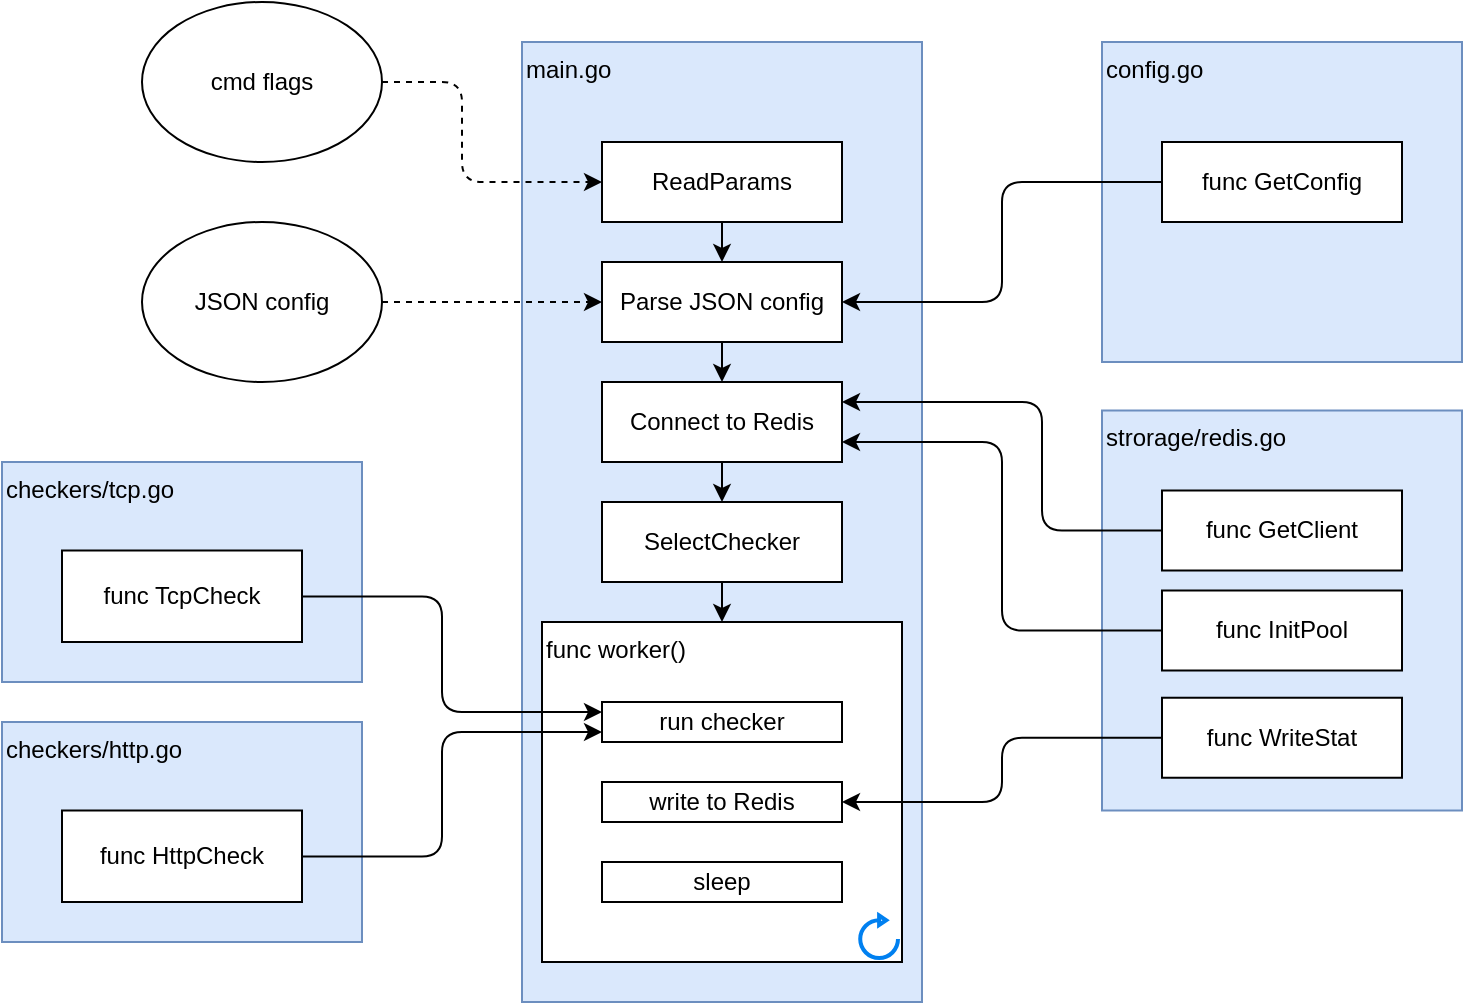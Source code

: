 <mxfile>
    <diagram id="kRr6vVr32g8_tyKmeHkX" name="Страница 1">
        <mxGraphModel dx="1447" dy="365" grid="1" gridSize="10" guides="1" tooltips="1" connect="1" arrows="1" fold="1" page="1" pageScale="1" pageWidth="827" pageHeight="1169" math="0" shadow="0">
            <root>
                <mxCell id="0"/>
                <mxCell id="1" parent="0"/>
                <mxCell id="2" value="main.go" style="rounded=0;whiteSpace=wrap;html=1;align=left;verticalAlign=top;fillColor=#dae8fc;strokeColor=#6c8ebf;" parent="1" vertex="1">
                    <mxGeometry x="180" y="90" width="200" height="480" as="geometry"/>
                </mxCell>
                <mxCell id="9" style="edgeStyle=orthogonalEdgeStyle;html=1;entryX=0.5;entryY=0;entryDx=0;entryDy=0;" parent="1" source="3" target="6" edge="1">
                    <mxGeometry relative="1" as="geometry"/>
                </mxCell>
                <mxCell id="3" value="ReadParams" style="rounded=0;whiteSpace=wrap;html=1;" parent="1" vertex="1">
                    <mxGeometry x="220" y="140" width="120" height="40" as="geometry"/>
                </mxCell>
                <mxCell id="5" style="edgeStyle=orthogonalEdgeStyle;html=1;dashed=1;" parent="1" source="4" target="3" edge="1">
                    <mxGeometry relative="1" as="geometry">
                        <Array as="points">
                            <mxPoint x="150" y="110"/>
                            <mxPoint x="150" y="160"/>
                        </Array>
                    </mxGeometry>
                </mxCell>
                <mxCell id="4" value="cmd flags" style="ellipse;whiteSpace=wrap;html=1;" parent="1" vertex="1">
                    <mxGeometry x="-10" y="70" width="120" height="80" as="geometry"/>
                </mxCell>
                <mxCell id="11" style="edgeStyle=orthogonalEdgeStyle;html=1;entryX=0.5;entryY=0;entryDx=0;entryDy=0;" parent="1" source="6" target="10" edge="1">
                    <mxGeometry relative="1" as="geometry"/>
                </mxCell>
                <mxCell id="6" value="Parse JSON config" style="rounded=0;whiteSpace=wrap;html=1;" parent="1" vertex="1">
                    <mxGeometry x="220" y="200" width="120" height="40" as="geometry"/>
                </mxCell>
                <mxCell id="8" style="edgeStyle=orthogonalEdgeStyle;html=1;dashed=1;" parent="1" source="7" target="6" edge="1">
                    <mxGeometry relative="1" as="geometry"/>
                </mxCell>
                <mxCell id="7" value="JSON config" style="ellipse;whiteSpace=wrap;html=1;" parent="1" vertex="1">
                    <mxGeometry x="-10" y="180" width="120" height="80" as="geometry"/>
                </mxCell>
                <mxCell id="13" style="edgeStyle=orthogonalEdgeStyle;html=1;" parent="1" source="10" target="12" edge="1">
                    <mxGeometry relative="1" as="geometry"/>
                </mxCell>
                <mxCell id="10" value="Connect to Redis" style="rounded=0;whiteSpace=wrap;html=1;" parent="1" vertex="1">
                    <mxGeometry x="220" y="260" width="120" height="40" as="geometry"/>
                </mxCell>
                <mxCell id="15" style="edgeStyle=orthogonalEdgeStyle;html=1;entryX=0.5;entryY=0;entryDx=0;entryDy=0;" parent="1" source="12" target="14" edge="1">
                    <mxGeometry relative="1" as="geometry"/>
                </mxCell>
                <mxCell id="12" value="SelectChecker" style="rounded=0;whiteSpace=wrap;html=1;" parent="1" vertex="1">
                    <mxGeometry x="220" y="320" width="120" height="40" as="geometry"/>
                </mxCell>
                <mxCell id="14" value="func worker()" style="rounded=0;whiteSpace=wrap;html=1;align=left;verticalAlign=top;" parent="1" vertex="1">
                    <mxGeometry x="190" y="380" width="180" height="170" as="geometry"/>
                </mxCell>
                <mxCell id="16" value="" style="html=1;verticalLabelPosition=bottom;align=center;labelBackgroundColor=#ffffff;verticalAlign=top;strokeWidth=2;strokeColor=#0080F0;shadow=0;dashed=0;shape=mxgraph.ios7.icons.reload;" parent="1" vertex="1">
                    <mxGeometry x="349.11" y="526.75" width="18.89" height="21.25" as="geometry"/>
                </mxCell>
                <mxCell id="17" value="run checker" style="rounded=0;whiteSpace=wrap;html=1;" parent="1" vertex="1">
                    <mxGeometry x="220" y="420" width="120" height="20" as="geometry"/>
                </mxCell>
                <mxCell id="18" value="write to Redis" style="rounded=0;whiteSpace=wrap;html=1;" parent="1" vertex="1">
                    <mxGeometry x="220" y="460" width="120" height="20" as="geometry"/>
                </mxCell>
                <mxCell id="19" value="sleep" style="rounded=0;whiteSpace=wrap;html=1;" parent="1" vertex="1">
                    <mxGeometry x="220" y="500" width="120" height="20" as="geometry"/>
                </mxCell>
                <mxCell id="20" value="strorage/redis.go" style="rounded=0;whiteSpace=wrap;html=1;align=left;verticalAlign=top;fillColor=#dae8fc;strokeColor=#6c8ebf;" parent="1" vertex="1">
                    <mxGeometry x="470" y="274.25" width="180" height="200" as="geometry"/>
                </mxCell>
                <mxCell id="24" style="edgeStyle=orthogonalEdgeStyle;html=1;entryX=1;entryY=0.25;entryDx=0;entryDy=0;" parent="1" source="21" target="10" edge="1">
                    <mxGeometry relative="1" as="geometry">
                        <Array as="points">
                            <mxPoint x="440" y="334"/>
                            <mxPoint x="440" y="270"/>
                        </Array>
                    </mxGeometry>
                </mxCell>
                <mxCell id="21" value="func GetClient" style="rounded=0;whiteSpace=wrap;html=1;" parent="1" vertex="1">
                    <mxGeometry x="500" y="314.25" width="120" height="40" as="geometry"/>
                </mxCell>
                <mxCell id="25" style="edgeStyle=orthogonalEdgeStyle;html=1;entryX=1;entryY=0.75;entryDx=0;entryDy=0;" parent="1" source="22" target="10" edge="1">
                    <mxGeometry relative="1" as="geometry"/>
                </mxCell>
                <mxCell id="22" value="func InitPool" style="rounded=0;whiteSpace=wrap;html=1;" parent="1" vertex="1">
                    <mxGeometry x="500" y="364.25" width="120" height="40" as="geometry"/>
                </mxCell>
                <mxCell id="27" style="edgeStyle=orthogonalEdgeStyle;html=1;entryX=1;entryY=0.5;entryDx=0;entryDy=0;" parent="1" source="23" target="18" edge="1">
                    <mxGeometry relative="1" as="geometry"/>
                </mxCell>
                <mxCell id="23" value="func WriteStat" style="rounded=0;whiteSpace=wrap;html=1;" parent="1" vertex="1">
                    <mxGeometry x="500" y="417.87" width="120" height="40" as="geometry"/>
                </mxCell>
                <mxCell id="28" value="checkers/tcp.go" style="rounded=0;whiteSpace=wrap;html=1;align=left;verticalAlign=top;fillColor=#dae8fc;strokeColor=#6c8ebf;" parent="1" vertex="1">
                    <mxGeometry x="-80" y="300" width="180" height="110" as="geometry"/>
                </mxCell>
                <mxCell id="34" style="edgeStyle=orthogonalEdgeStyle;html=1;entryX=0;entryY=0.25;entryDx=0;entryDy=0;" parent="1" source="29" target="17" edge="1">
                    <mxGeometry relative="1" as="geometry">
                        <Array as="points">
                            <mxPoint x="140" y="367"/>
                            <mxPoint x="140" y="425"/>
                        </Array>
                    </mxGeometry>
                </mxCell>
                <mxCell id="29" value="func TcpCheck" style="rounded=0;whiteSpace=wrap;html=1;" parent="1" vertex="1">
                    <mxGeometry x="-50" y="344.25" width="120" height="45.75" as="geometry"/>
                </mxCell>
                <mxCell id="30" value="checkers/http.go" style="rounded=0;whiteSpace=wrap;html=1;align=left;verticalAlign=top;fillColor=#dae8fc;strokeColor=#6c8ebf;" parent="1" vertex="1">
                    <mxGeometry x="-80" y="430" width="180" height="110" as="geometry"/>
                </mxCell>
                <mxCell id="35" style="edgeStyle=orthogonalEdgeStyle;html=1;entryX=0;entryY=0.75;entryDx=0;entryDy=0;" parent="1" source="31" target="17" edge="1">
                    <mxGeometry relative="1" as="geometry">
                        <Array as="points">
                            <mxPoint x="140" y="497"/>
                            <mxPoint x="140" y="435"/>
                        </Array>
                    </mxGeometry>
                </mxCell>
                <mxCell id="31" value="func HttpCheck" style="rounded=0;whiteSpace=wrap;html=1;" parent="1" vertex="1">
                    <mxGeometry x="-50" y="474.25" width="120" height="45.75" as="geometry"/>
                </mxCell>
                <mxCell id="36" value="config.go" style="rounded=0;whiteSpace=wrap;html=1;align=left;verticalAlign=top;fillColor=#dae8fc;strokeColor=#6c8ebf;" parent="1" vertex="1">
                    <mxGeometry x="470" y="90" width="180" height="160" as="geometry"/>
                </mxCell>
                <mxCell id="38" style="edgeStyle=orthogonalEdgeStyle;html=1;entryX=1;entryY=0.5;entryDx=0;entryDy=0;" parent="1" source="37" target="6" edge="1">
                    <mxGeometry relative="1" as="geometry"/>
                </mxCell>
                <mxCell id="37" value="func GetConfig" style="rounded=0;whiteSpace=wrap;html=1;" parent="1" vertex="1">
                    <mxGeometry x="500" y="140" width="120" height="40" as="geometry"/>
                </mxCell>
            </root>
        </mxGraphModel>
    </diagram>
</mxfile>